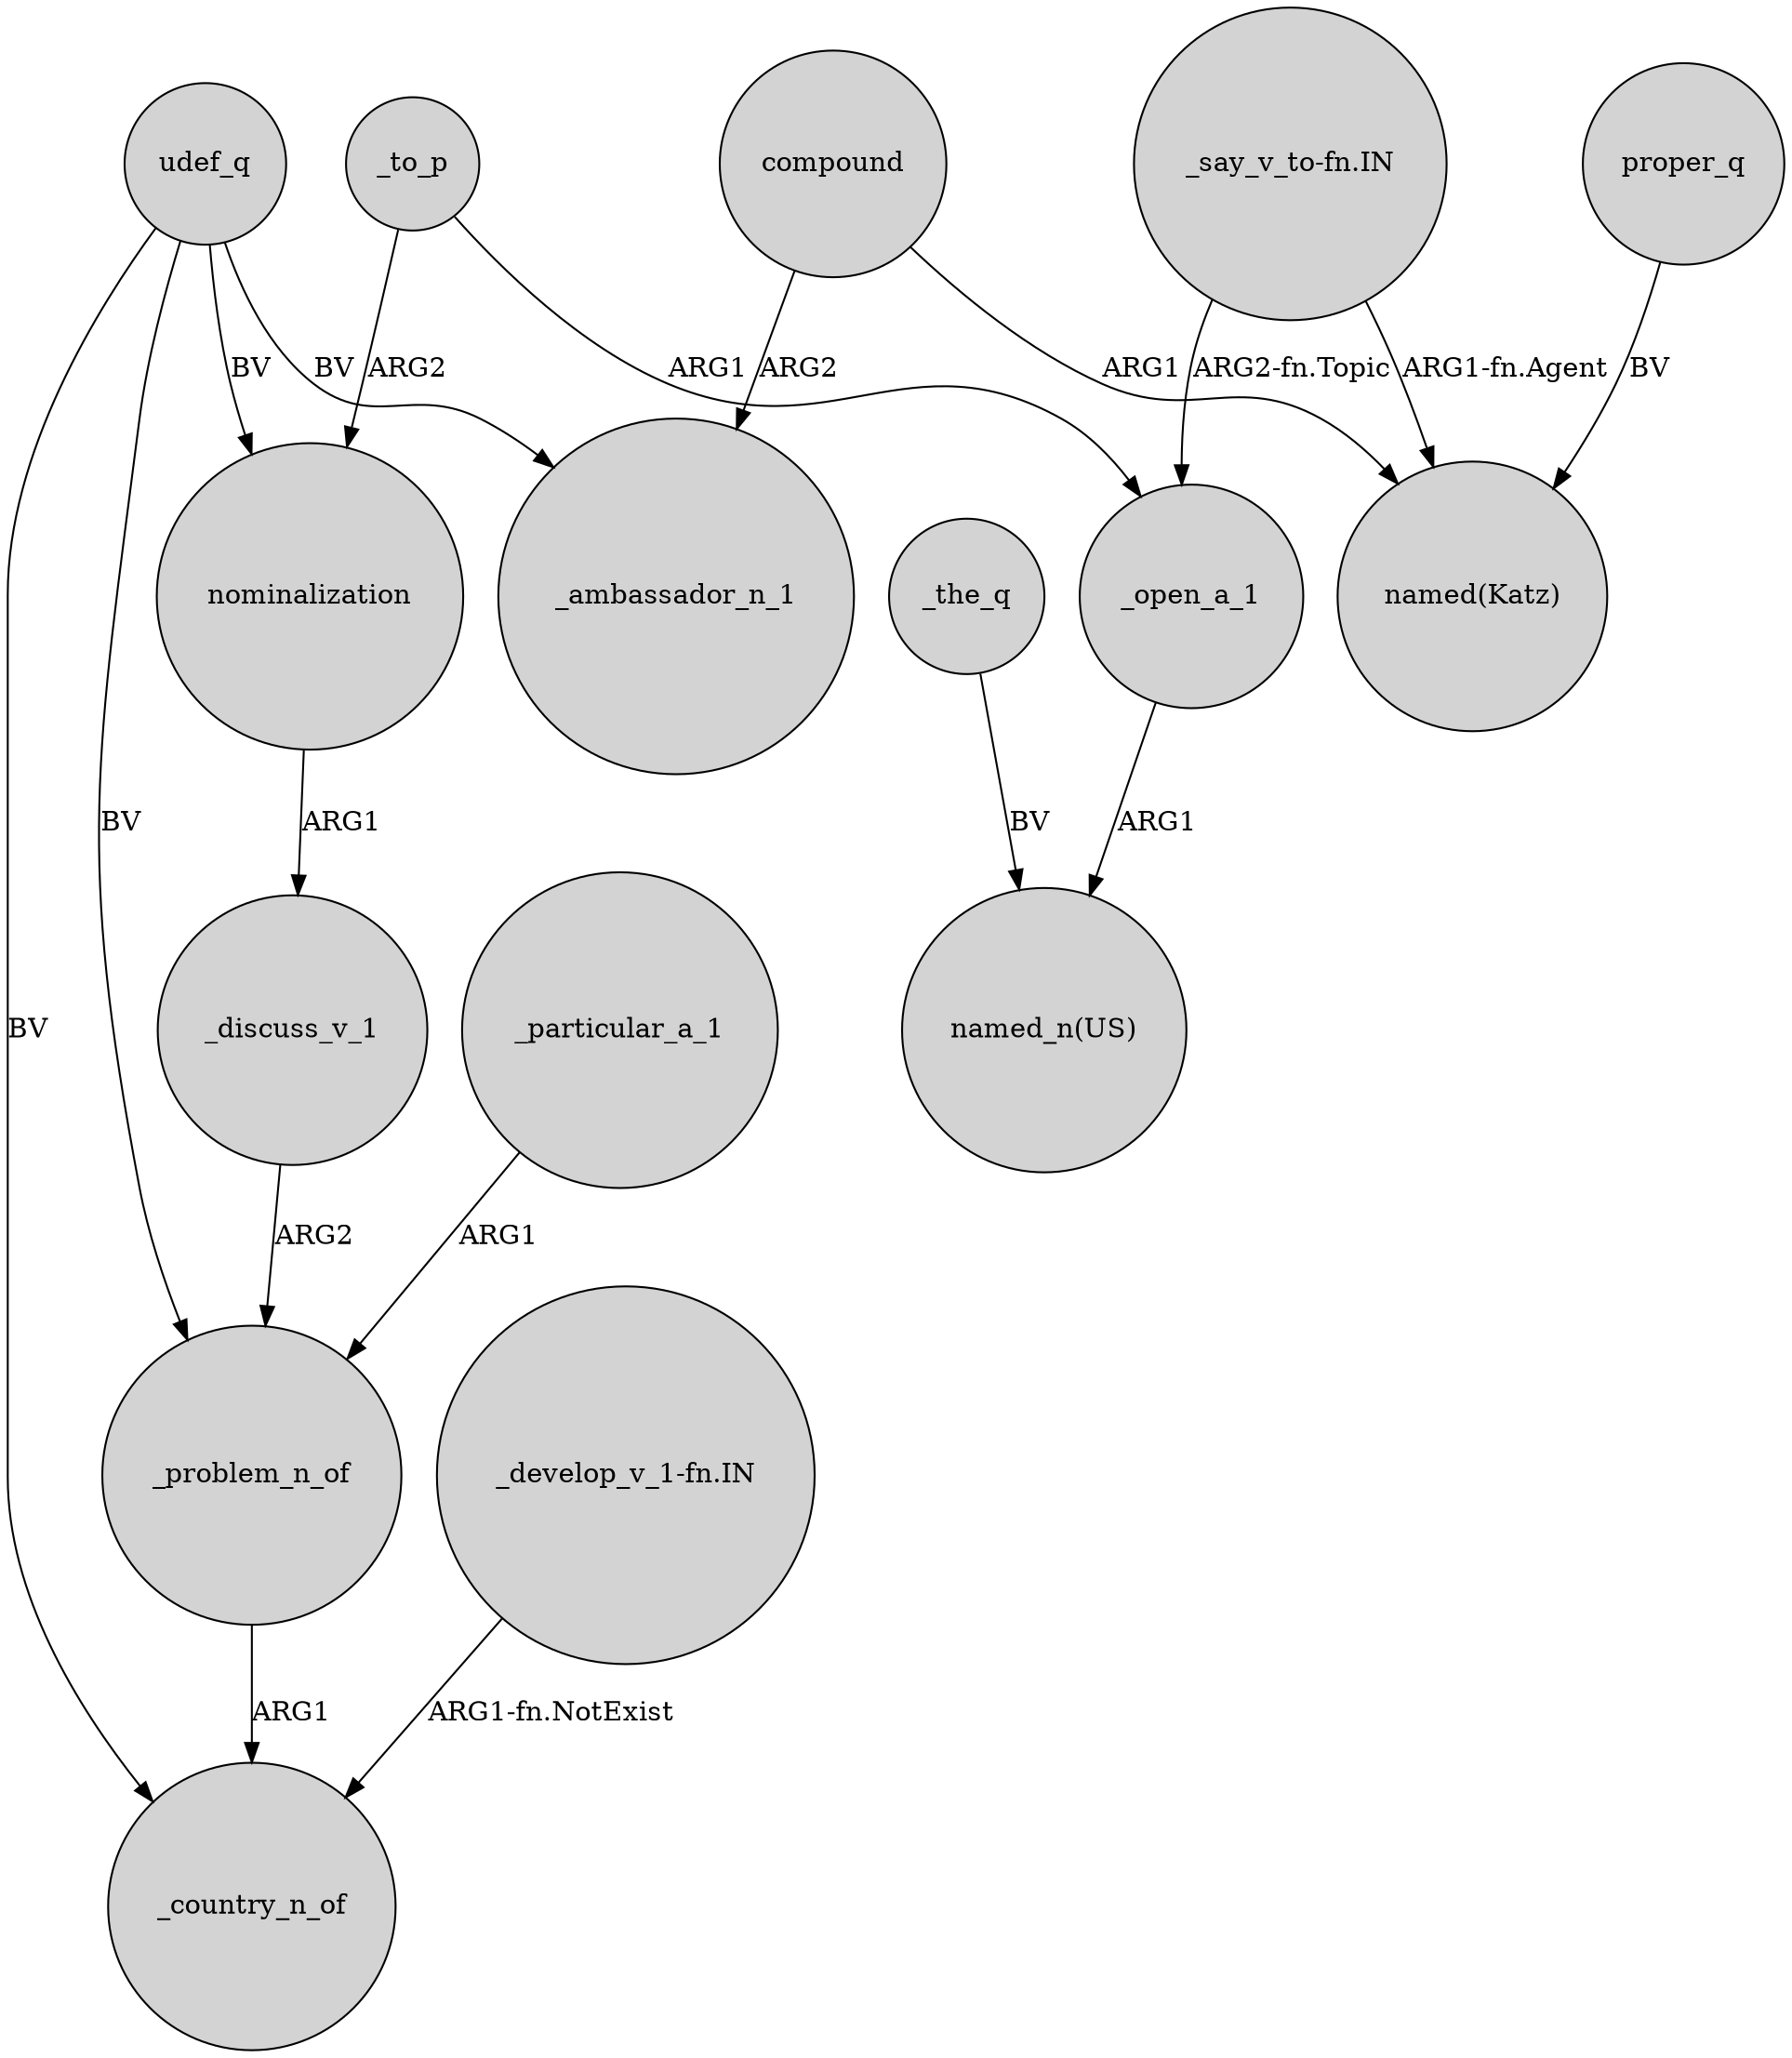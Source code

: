 digraph {
	node [shape=circle style=filled]
	compound -> _ambassador_n_1 [label=ARG2]
	proper_q -> "named(Katz)" [label=BV]
	"_say_v_to-fn.IN" -> "named(Katz)" [label="ARG1-fn.Agent"]
	_to_p -> _open_a_1 [label=ARG1]
	_open_a_1 -> "named_n(US)" [label=ARG1]
	_to_p -> nominalization [label=ARG2]
	"_say_v_to-fn.IN" -> _open_a_1 [label="ARG2-fn.Topic"]
	udef_q -> _problem_n_of [label=BV]
	nominalization -> _discuss_v_1 [label=ARG1]
	_particular_a_1 -> _problem_n_of [label=ARG1]
	_problem_n_of -> _country_n_of [label=ARG1]
	udef_q -> _ambassador_n_1 [label=BV]
	_the_q -> "named_n(US)" [label=BV]
	"_develop_v_1-fn.IN" -> _country_n_of [label="ARG1-fn.NotExist"]
	udef_q -> nominalization [label=BV]
	_discuss_v_1 -> _problem_n_of [label=ARG2]
	udef_q -> _country_n_of [label=BV]
	compound -> "named(Katz)" [label=ARG1]
}
